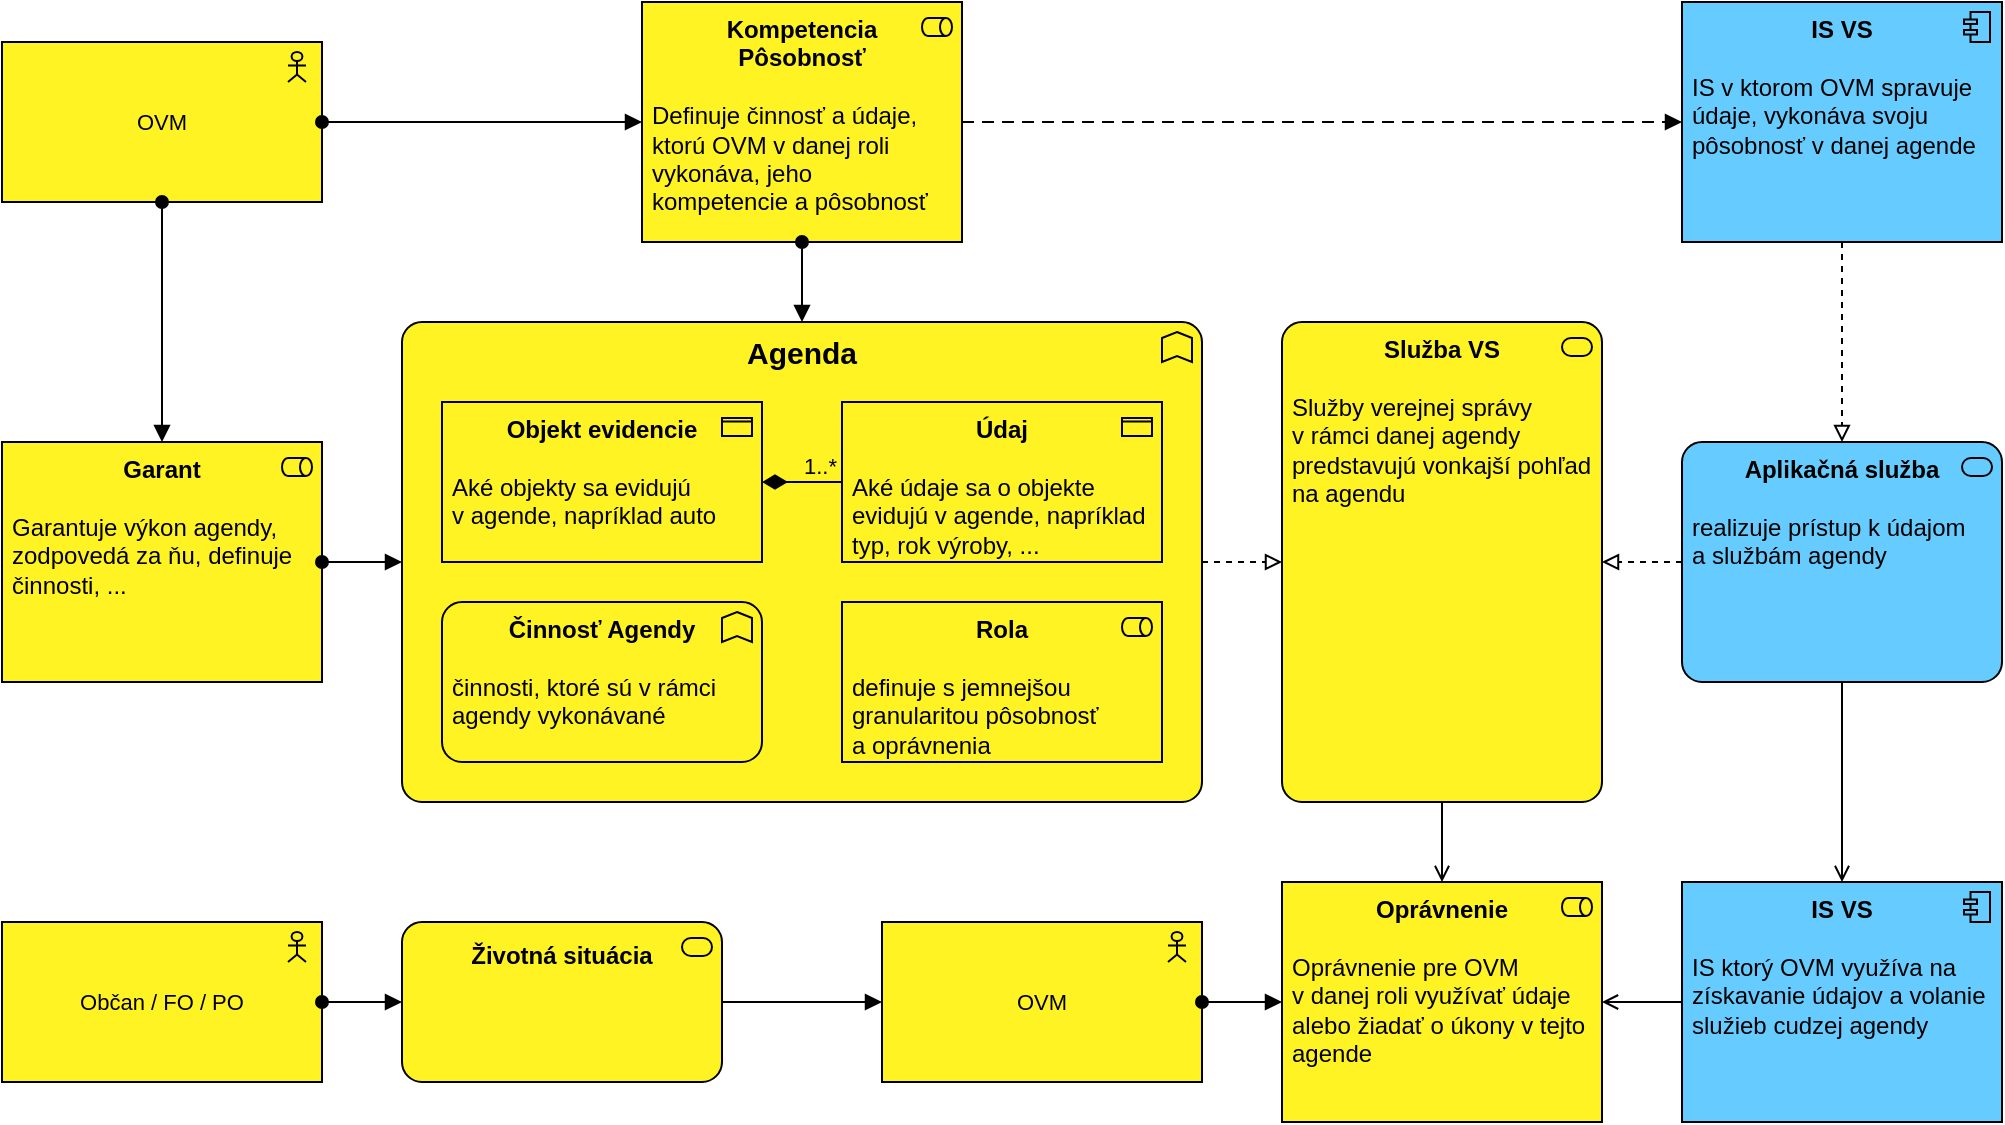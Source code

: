 <mxfile version="26.2.2">
  <diagram id="C5RBs43oDa-KdzZeNtuy" name="Page-1">
    <mxGraphModel dx="2707" dy="434" grid="1" gridSize="10" guides="1" tooltips="1" connect="1" arrows="0" fold="1" page="0" pageScale="1" pageWidth="1169" pageHeight="827" math="0" shadow="0">
      <root>
        <mxCell id="WIyWlLk6GJQsqaUBKTNV-0" />
        <mxCell id="WIyWlLk6GJQsqaUBKTNV-1" parent="WIyWlLk6GJQsqaUBKTNV-0" />
        <mxCell id="pZyWZQW2qTMGdB6Wqupj-29" value="&lt;span style=&quot;font-size: 11px;&quot;&gt;OVM&lt;/span&gt;" style="html=1;outlineConnect=0;whiteSpace=wrap;fillColor=#FFF323;shape=mxgraph.archimate3.application;appType=actor;archiType=square;strokeColor=#000000;" parent="WIyWlLk6GJQsqaUBKTNV-1" vertex="1">
          <mxGeometry x="-360" y="860" width="160" height="80" as="geometry" />
        </mxCell>
        <mxCell id="QYbwdpBH74K5H6EEjUDd-59" value="&lt;span&gt;Agenda&lt;/span&gt;" style="html=1;outlineConnect=0;whiteSpace=wrap;fillColor=#FFF323;shape=mxgraph.archimate3.application;appType=func;archiType=rounded;strokeColor=#000000;verticalAlign=top;fontStyle=1;fontSize=15;" parent="WIyWlLk6GJQsqaUBKTNV-1" vertex="1">
          <mxGeometry x="-160" y="1000" width="400" height="240" as="geometry" />
        </mxCell>
        <mxCell id="QYbwdpBH74K5H6EEjUDd-35" value="&lt;span style=&quot;font-size: 12px;&quot;&gt;&lt;b&gt;Oprávnenie&lt;/b&gt;&lt;/span&gt;&lt;div&gt;&lt;span style=&quot;font-size: 12px;&quot;&gt;&lt;br&gt;&lt;/span&gt;&lt;/div&gt;&lt;div style=&quot;text-align: left;&quot;&gt;&lt;span style=&quot;font-size: 12px;&quot;&gt;Oprávnenie pre OVM v&lt;/span&gt;&lt;span style=&quot;background-color: transparent; text-align: center;&quot;&gt;&amp;nbsp;d&lt;/span&gt;&lt;span style=&quot;background-color: transparent; color: light-dark(rgb(0, 0, 0), rgb(255, 255, 255));&quot;&gt;anej roli využívať údaje alebo žiadať o úkony v tejto agende&lt;/span&gt;&lt;/div&gt;" style="html=1;outlineConnect=0;whiteSpace=wrap;fillColor=#FFF323;shape=mxgraph.archimate3.application;appType=role;archiType=square;strokeColor=#000000;verticalAlign=top;align=center;spacingLeft=4;spacingRight=4;spacing=2;fontFamily=Helvetica;fontSize=12;fontColor=default;" parent="WIyWlLk6GJQsqaUBKTNV-1" vertex="1">
          <mxGeometry x="280" y="1280" width="160" height="120" as="geometry" />
        </mxCell>
        <mxCell id="pZyWZQW2qTMGdB6Wqupj-0" value="&lt;b&gt;Rola&lt;/b&gt;&lt;div&gt;&lt;br&gt;&lt;/div&gt;&lt;div style=&quot;text-align: left;&quot;&gt;definuje s jemnejšou granularitou pôsobnosť a&amp;nbsp;oprávnenia&lt;/div&gt;" style="html=1;outlineConnect=0;whiteSpace=wrap;fillColor=#FFF323;shape=mxgraph.archimate3.application;appType=role;archiType=square;strokeColor=#000000;verticalAlign=top;align=center;spacingLeft=4;spacingRight=4;spacing=2;fontFamily=Helvetica;fontSize=12;fontColor=default;" parent="WIyWlLk6GJQsqaUBKTNV-1" vertex="1">
          <mxGeometry x="60" y="1140" width="160" height="80" as="geometry" />
        </mxCell>
        <mxCell id="pZyWZQW2qTMGdB6Wqupj-3" value="&lt;b&gt;Kompetencia&lt;/b&gt;&lt;div&gt;&lt;b&gt;Pôsobnosť&lt;/b&gt;&lt;b&gt;&lt;br&gt;&lt;/b&gt;&lt;div&gt;&lt;b&gt;&lt;br&gt;&lt;/b&gt;&lt;/div&gt;&lt;div style=&quot;text-align: left;&quot;&gt;Definuje činnosť a údaje, ktorú OVM v danej roli vykonáva, jeho kompetencie a pôsobnosť&lt;/div&gt;&lt;/div&gt;" style="html=1;outlineConnect=0;whiteSpace=wrap;fillColor=#FFF323;shape=mxgraph.archimate3.application;appType=role;archiType=square;strokeColor=#000000;align=center;verticalAlign=top;fontFamily=Helvetica;fontSize=12;fontColor=default;spacing=2;spacingLeft=4;spacingRight=4;" parent="WIyWlLk6GJQsqaUBKTNV-1" vertex="1">
          <mxGeometry x="-40" y="840" width="160" height="120" as="geometry" />
        </mxCell>
        <mxCell id="pZyWZQW2qTMGdB6Wqupj-5" value="&lt;b&gt;Garant&lt;/b&gt;&lt;div&gt;&lt;br&gt;&lt;/div&gt;&lt;div style=&quot;text-align: left;&quot;&gt;Garantuje výkon agendy, zodpovedá za ňu, definuje činnosti, ...&lt;/div&gt;" style="html=1;outlineConnect=0;whiteSpace=wrap;fillColor=#FFF323;shape=mxgraph.archimate3.application;appType=role;archiType=square;strokeColor=#000000;verticalAlign=top;align=center;spacingLeft=4;spacingRight=4;spacing=2;fontFamily=Helvetica;fontSize=12;fontColor=default;" parent="WIyWlLk6GJQsqaUBKTNV-1" vertex="1">
          <mxGeometry x="-360" y="1060" width="160" height="120" as="geometry" />
        </mxCell>
        <mxCell id="pZyWZQW2qTMGdB6Wqupj-7" value="" style="endArrow=block;html=1;endFill=1;startArrow=oval;startFill=1;edgeStyle=elbowEdgeStyle;elbow=vertical;rounded=0;" parent="WIyWlLk6GJQsqaUBKTNV-1" source="pZyWZQW2qTMGdB6Wqupj-29" target="pZyWZQW2qTMGdB6Wqupj-5" edge="1">
          <mxGeometry width="160" relative="1" as="geometry">
            <mxPoint x="-280" y="1080" as="sourcePoint" />
            <mxPoint x="-200" y="1270" as="targetPoint" />
          </mxGeometry>
        </mxCell>
        <mxCell id="QYbwdpBH74K5H6EEjUDd-61" value="&lt;b&gt;Činnosť Agendy&lt;/b&gt;&lt;div&gt;&lt;br&gt;&lt;/div&gt;&lt;div style=&quot;text-align: left;&quot;&gt;činnosti, ktoré sú v rámci agendy vykonávané&lt;/div&gt;" style="html=1;outlineConnect=0;whiteSpace=wrap;fillColor=#FFF323;shape=mxgraph.archimate3.application;appType=func;archiType=rounded;strokeColor=#000000;verticalAlign=top;spacing=2;spacingLeft=4;spacingRight=4;" parent="WIyWlLk6GJQsqaUBKTNV-1" vertex="1">
          <mxGeometry x="-140" y="1140" width="160" height="80" as="geometry" />
        </mxCell>
        <mxCell id="QYbwdpBH74K5H6EEjUDd-65" value="&lt;b&gt;Objekt evidencie&lt;/b&gt;&lt;div&gt;&lt;br&gt;&lt;div&gt;&lt;div style=&quot;text-align: left;&quot;&gt;&lt;span style=&quot;background-color: transparent; color: light-dark(rgb(0, 0, 0), rgb(255, 255, 255));&quot;&gt;Aké objekty sa evidujú v&lt;/span&gt;&lt;span style=&quot;background-color: transparent; text-align: center;&quot;&gt;&amp;nbsp;&lt;/span&gt;&lt;span style=&quot;background-color: transparent; color: light-dark(rgb(0, 0, 0), rgb(255, 255, 255));&quot;&gt;agende, napríklad auto&lt;/span&gt;&lt;/div&gt;&lt;/div&gt;&lt;/div&gt;" style="html=1;outlineConnect=0;whiteSpace=wrap;fillColor=#FFF323;shape=mxgraph.archimate3.application;appType=passive;archiType=square;strokeColor=#000000;verticalAlign=top;spacing=2;spacingLeft=4;spacingRight=4;" parent="WIyWlLk6GJQsqaUBKTNV-1" vertex="1">
          <mxGeometry x="-140" y="1040" width="160" height="80" as="geometry" />
        </mxCell>
        <mxCell id="LikNMIQY806UddBu3euc-11" value="&lt;b&gt;Údaj&lt;/b&gt;&lt;div&gt;&lt;br&gt;&lt;div&gt;&lt;div style=&quot;text-align: left;&quot;&gt;&lt;span style=&quot;background-color: transparent; color: light-dark(rgb(0, 0, 0), rgb(255, 255, 255));&quot;&gt;Aké údaje sa o objekte evidujú v agende, napríklad typ, rok výroby, ...&lt;/span&gt;&lt;/div&gt;&lt;div style=&quot;text-align: left;&quot;&gt;&lt;br&gt;&lt;/div&gt;&lt;/div&gt;&lt;/div&gt;" style="html=1;outlineConnect=0;whiteSpace=wrap;fillColor=#FFF323;shape=mxgraph.archimate3.application;appType=passive;archiType=square;strokeColor=#000000;verticalAlign=top;spacing=2;spacingLeft=4;spacingRight=4;" parent="WIyWlLk6GJQsqaUBKTNV-1" vertex="1">
          <mxGeometry x="60" y="1040" width="160" height="80" as="geometry" />
        </mxCell>
        <mxCell id="LikNMIQY806UddBu3euc-12" value="" style="html=1;startArrow=diamondThin;startFill=1;startSize=10;endArrow=none;endFill=0;rounded=0;strokeColor=#000000;edgeStyle=elbowEdgeStyle;horizontal=1;verticalAlign=middle;" parent="WIyWlLk6GJQsqaUBKTNV-1" source="QYbwdpBH74K5H6EEjUDd-65" target="LikNMIQY806UddBu3euc-11" edge="1">
          <mxGeometry width="160" relative="1" as="geometry">
            <mxPoint x="-55" y="1228.5" as="sourcePoint" />
            <mxPoint x="150" y="1448.5" as="targetPoint" />
          </mxGeometry>
        </mxCell>
        <mxCell id="LikNMIQY806UddBu3euc-13" value="1..*" style="edgeLabel;html=1;align=left;verticalAlign=middle;resizable=0;points=[];labelBackgroundColor=none;" parent="LikNMIQY806UddBu3euc-12" vertex="1" connectable="0">
          <mxGeometry relative="1" as="geometry">
            <mxPoint x="-1" y="-8" as="offset" />
          </mxGeometry>
        </mxCell>
        <mxCell id="pZyWZQW2qTMGdB6Wqupj-9" value="" style="endArrow=block;html=1;endFill=1;startArrow=oval;startFill=1;edgeStyle=elbowEdgeStyle;elbow=vertical;rounded=0;" parent="WIyWlLk6GJQsqaUBKTNV-1" source="pZyWZQW2qTMGdB6Wqupj-5" target="QYbwdpBH74K5H6EEjUDd-59" edge="1">
          <mxGeometry width="160" relative="1" as="geometry">
            <mxPoint x="-390" y="1147" as="sourcePoint" />
            <mxPoint x="-350" y="1147" as="targetPoint" />
            <Array as="points" />
          </mxGeometry>
        </mxCell>
        <mxCell id="pZyWZQW2qTMGdB6Wqupj-11" value="" style="endArrow=block;html=1;endFill=1;startArrow=oval;startFill=1;edgeStyle=elbowEdgeStyle;elbow=vertical;rounded=0;" parent="WIyWlLk6GJQsqaUBKTNV-1" source="pZyWZQW2qTMGdB6Wqupj-29" target="pZyWZQW2qTMGdB6Wqupj-3" edge="1">
          <mxGeometry width="160" relative="1" as="geometry">
            <mxPoint x="-80" y="900" as="sourcePoint" />
            <mxPoint x="-330" y="810" as="targetPoint" />
          </mxGeometry>
        </mxCell>
        <mxCell id="pZyWZQW2qTMGdB6Wqupj-12" value="" style="endArrow=block;html=1;endFill=1;startArrow=oval;startFill=1;edgeStyle=elbowEdgeStyle;rounded=0;" parent="WIyWlLk6GJQsqaUBKTNV-1" source="pZyWZQW2qTMGdB6Wqupj-3" target="QYbwdpBH74K5H6EEjUDd-59" edge="1">
          <mxGeometry width="160" relative="1" as="geometry">
            <mxPoint x="60" y="810" as="sourcePoint" />
            <mxPoint x="60" y="850" as="targetPoint" />
          </mxGeometry>
        </mxCell>
        <mxCell id="pZyWZQW2qTMGdB6Wqupj-15" value="&lt;b&gt;IS VS&lt;/b&gt;&lt;div&gt;&lt;br&gt;&lt;/div&gt;&lt;div style=&quot;text-align: left;&quot;&gt;IS v ktorom OVM spravuje údaje, vykonáva svoju pôsobnosť v danej agende&lt;/div&gt;" style="html=1;outlineConnect=0;whiteSpace=wrap;fillColor=#66CCFF;shape=mxgraph.archimate3.application;appType=comp;archiType=square;strokeColor=#000000;verticalAlign=top;spacingLeft=4;spacingRight=4;" parent="WIyWlLk6GJQsqaUBKTNV-1" vertex="1">
          <mxGeometry x="480" y="840" width="160" height="120" as="geometry" />
        </mxCell>
        <mxCell id="pZyWZQW2qTMGdB6Wqupj-16" value="&lt;b&gt;Aplikačná služba&lt;/b&gt;&lt;div&gt;&lt;br&gt;&lt;/div&gt;&lt;div style=&quot;text-align: left;&quot;&gt;realizuje prístup k údajom a&amp;nbsp;službám agendy&lt;/div&gt;" style="html=1;outlineConnect=0;whiteSpace=wrap;fillColor=#66CCFF;shape=mxgraph.archimate3.application;appType=serv;archiType=rounded;strokeColor=#000000;align=center;verticalAlign=top;spacingLeft=4;spacingRight=4;fontFamily=Helvetica;fontSize=12;fontColor=default;" parent="WIyWlLk6GJQsqaUBKTNV-1" vertex="1">
          <mxGeometry x="480" y="1060" width="160" height="120" as="geometry" />
        </mxCell>
        <mxCell id="pZyWZQW2qTMGdB6Wqupj-17" value="&lt;span style=&quot;font-size: 11px;&quot;&gt;OVM&lt;/span&gt;" style="html=1;outlineConnect=0;whiteSpace=wrap;fillColor=#FFF323;shape=mxgraph.archimate3.application;appType=actor;archiType=square;strokeColor=#000000;" parent="WIyWlLk6GJQsqaUBKTNV-1" vertex="1">
          <mxGeometry x="80" y="1300" width="160" height="80" as="geometry" />
        </mxCell>
        <mxCell id="pZyWZQW2qTMGdB6Wqupj-18" value="" style="endArrow=block;html=1;endFill=1;startArrow=oval;startFill=1;edgeStyle=elbowEdgeStyle;elbow=vertical;rounded=0;" parent="WIyWlLk6GJQsqaUBKTNV-1" source="pZyWZQW2qTMGdB6Wqupj-17" target="QYbwdpBH74K5H6EEjUDd-35" edge="1">
          <mxGeometry width="160" relative="1" as="geometry">
            <mxPoint x="-30" y="1290" as="sourcePoint" />
            <mxPoint x="-30" y="1250" as="targetPoint" />
          </mxGeometry>
        </mxCell>
        <mxCell id="pZyWZQW2qTMGdB6Wqupj-19" value="&lt;b&gt;IS VS&lt;/b&gt;&lt;div&gt;&lt;br&gt;&lt;/div&gt;&lt;div style=&quot;text-align: left;&quot;&gt;IS ktorý OVM využíva na získavanie údajov a volanie služieb cudzej agendy&lt;/div&gt;" style="html=1;outlineConnect=0;whiteSpace=wrap;fillColor=#66CCFF;shape=mxgraph.archimate3.application;appType=comp;archiType=square;strokeColor=#000000;align=center;verticalAlign=top;spacingLeft=4;spacingRight=4;fontFamily=Helvetica;fontSize=12;fontColor=default;" parent="WIyWlLk6GJQsqaUBKTNV-1" vertex="1">
          <mxGeometry x="480" y="1280" width="160" height="120" as="geometry" />
        </mxCell>
        <mxCell id="pZyWZQW2qTMGdB6Wqupj-20" value="" style="edgeStyle=elbowEdgeStyle;html=1;endArrow=block;elbow=vertical;endFill=0;dashed=1;rounded=0;exitX=1;exitY=0.5;exitDx=0;exitDy=0;exitPerimeter=0;" parent="WIyWlLk6GJQsqaUBKTNV-1" source="QYbwdpBH74K5H6EEjUDd-59" target="pZyWZQW2qTMGdB6Wqupj-26" edge="1">
          <mxGeometry width="160" relative="1" as="geometry">
            <mxPoint x="490" y="1200" as="sourcePoint" />
            <mxPoint x="330" y="1200" as="targetPoint" />
          </mxGeometry>
        </mxCell>
        <mxCell id="pZyWZQW2qTMGdB6Wqupj-21" value="" style="edgeStyle=elbowEdgeStyle;html=1;endArrow=block;elbow=vertical;endFill=0;dashed=1;rounded=0;" parent="WIyWlLk6GJQsqaUBKTNV-1" source="pZyWZQW2qTMGdB6Wqupj-15" target="pZyWZQW2qTMGdB6Wqupj-16" edge="1">
          <mxGeometry width="160" relative="1" as="geometry">
            <mxPoint x="490" y="1130" as="sourcePoint" />
            <mxPoint x="450" y="1130" as="targetPoint" />
          </mxGeometry>
        </mxCell>
        <mxCell id="pZyWZQW2qTMGdB6Wqupj-22" value="" style="edgeStyle=elbowEdgeStyle;html=1;endArrow=open;elbow=vertical;endFill=1;rounded=0;" parent="WIyWlLk6GJQsqaUBKTNV-1" source="pZyWZQW2qTMGdB6Wqupj-16" target="pZyWZQW2qTMGdB6Wqupj-19" edge="1">
          <mxGeometry width="160" relative="1" as="geometry">
            <mxPoint x="520" y="1240" as="sourcePoint" />
            <mxPoint x="680" y="1240" as="targetPoint" />
          </mxGeometry>
        </mxCell>
        <mxCell id="pZyWZQW2qTMGdB6Wqupj-23" value="" style="edgeStyle=elbowEdgeStyle;html=1;endArrow=block;dashed=1;elbow=vertical;endFill=1;dashPattern=6 4;rounded=0;" parent="WIyWlLk6GJQsqaUBKTNV-1" source="pZyWZQW2qTMGdB6Wqupj-3" target="pZyWZQW2qTMGdB6Wqupj-15" edge="1">
          <mxGeometry width="160" relative="1" as="geometry">
            <mxPoint x="170" y="790" as="sourcePoint" />
            <mxPoint x="330" y="790" as="targetPoint" />
          </mxGeometry>
        </mxCell>
        <mxCell id="pZyWZQW2qTMGdB6Wqupj-25" value="" style="edgeStyle=elbowEdgeStyle;html=1;endArrow=open;elbow=vertical;endFill=1;rounded=0;" parent="WIyWlLk6GJQsqaUBKTNV-1" source="pZyWZQW2qTMGdB6Wqupj-19" target="QYbwdpBH74K5H6EEjUDd-35" edge="1">
          <mxGeometry width="160" relative="1" as="geometry">
            <mxPoint x="180" y="1340" as="sourcePoint" />
            <mxPoint x="270" y="1310" as="targetPoint" />
          </mxGeometry>
        </mxCell>
        <mxCell id="pZyWZQW2qTMGdB6Wqupj-26" value="&lt;b&gt;Služba VS&lt;/b&gt;&lt;div&gt;&lt;br&gt;&lt;/div&gt;&lt;div style=&quot;text-align: left;&quot;&gt;Služby verejnej správy v&amp;nbsp;rámci danej agendy predstavujú vonkajší pohľad na agendu&lt;/div&gt;" style="html=1;outlineConnect=0;whiteSpace=wrap;fillColor=#FFF323;shape=mxgraph.archimate3.application;appType=serv;archiType=rounded;strokeColor=#000000;align=center;verticalAlign=top;spacingLeft=4;spacingRight=4;fontFamily=Helvetica;fontSize=12;" parent="WIyWlLk6GJQsqaUBKTNV-1" vertex="1">
          <mxGeometry x="280" y="1000" width="160" height="240" as="geometry" />
        </mxCell>
        <mxCell id="pZyWZQW2qTMGdB6Wqupj-27" value="" style="edgeStyle=elbowEdgeStyle;html=1;endArrow=block;elbow=vertical;endFill=0;dashed=1;rounded=0;" parent="WIyWlLk6GJQsqaUBKTNV-1" source="pZyWZQW2qTMGdB6Wqupj-16" target="pZyWZQW2qTMGdB6Wqupj-26" edge="1">
          <mxGeometry width="160" relative="1" as="geometry">
            <mxPoint x="340" y="1240" as="sourcePoint" />
            <mxPoint x="500" y="1240" as="targetPoint" />
          </mxGeometry>
        </mxCell>
        <mxCell id="pZyWZQW2qTMGdB6Wqupj-31" value="" style="edgeStyle=elbowEdgeStyle;html=1;endArrow=open;elbow=vertical;endFill=1;rounded=0;" parent="WIyWlLk6GJQsqaUBKTNV-1" source="pZyWZQW2qTMGdB6Wqupj-26" target="QYbwdpBH74K5H6EEjUDd-35" edge="1">
          <mxGeometry width="160" relative="1" as="geometry">
            <mxPoint x="570" y="1190" as="sourcePoint" />
            <mxPoint x="570" y="1290" as="targetPoint" />
          </mxGeometry>
        </mxCell>
        <mxCell id="4UiOPjHDvXgqPQIrx2kC-0" value="&lt;span style=&quot;font-size: 11px;&quot;&gt;Občan / FO / PO&lt;/span&gt;" style="html=1;outlineConnect=0;whiteSpace=wrap;fillColor=#FFF323;shape=mxgraph.archimate3.application;appType=actor;archiType=square;strokeColor=#000000;" parent="WIyWlLk6GJQsqaUBKTNV-1" vertex="1">
          <mxGeometry x="-360" y="1300" width="160" height="80" as="geometry" />
        </mxCell>
        <mxCell id="4UiOPjHDvXgqPQIrx2kC-1" value="&lt;div&gt;&lt;b&gt;Životná situácia&lt;/b&gt;&lt;/div&gt;" style="html=1;outlineConnect=0;whiteSpace=wrap;fillColor=#FFF323;shape=mxgraph.archimate3.application;appType=serv;archiType=rounded;strokeColor=#000000;fontStyle=0;container=0;verticalAlign=top;spacing=5;" parent="WIyWlLk6GJQsqaUBKTNV-1" vertex="1">
          <mxGeometry x="-160" y="1300" width="160" height="80" as="geometry" />
        </mxCell>
        <mxCell id="4UiOPjHDvXgqPQIrx2kC-2" value="" style="endArrow=block;html=1;endFill=1;startArrow=oval;startFill=1;edgeStyle=elbowEdgeStyle;elbow=vertical;rounded=0;" parent="WIyWlLk6GJQsqaUBKTNV-1" source="4UiOPjHDvXgqPQIrx2kC-0" target="4UiOPjHDvXgqPQIrx2kC-1" edge="1">
          <mxGeometry width="160" relative="1" as="geometry">
            <mxPoint x="-240" y="1250" as="sourcePoint" />
            <mxPoint x="-80" y="1250" as="targetPoint" />
          </mxGeometry>
        </mxCell>
        <mxCell id="4UiOPjHDvXgqPQIrx2kC-3" value="" style="edgeStyle=elbowEdgeStyle;html=1;endArrow=block;dashed=0;elbow=vertical;endFill=1;rounded=0;" parent="WIyWlLk6GJQsqaUBKTNV-1" source="4UiOPjHDvXgqPQIrx2kC-1" target="pZyWZQW2qTMGdB6Wqupj-17" edge="1">
          <mxGeometry width="160" relative="1" as="geometry">
            <mxPoint x="-120" y="1270" as="sourcePoint" />
            <mxPoint x="40" y="1270" as="targetPoint" />
          </mxGeometry>
        </mxCell>
      </root>
    </mxGraphModel>
  </diagram>
</mxfile>
